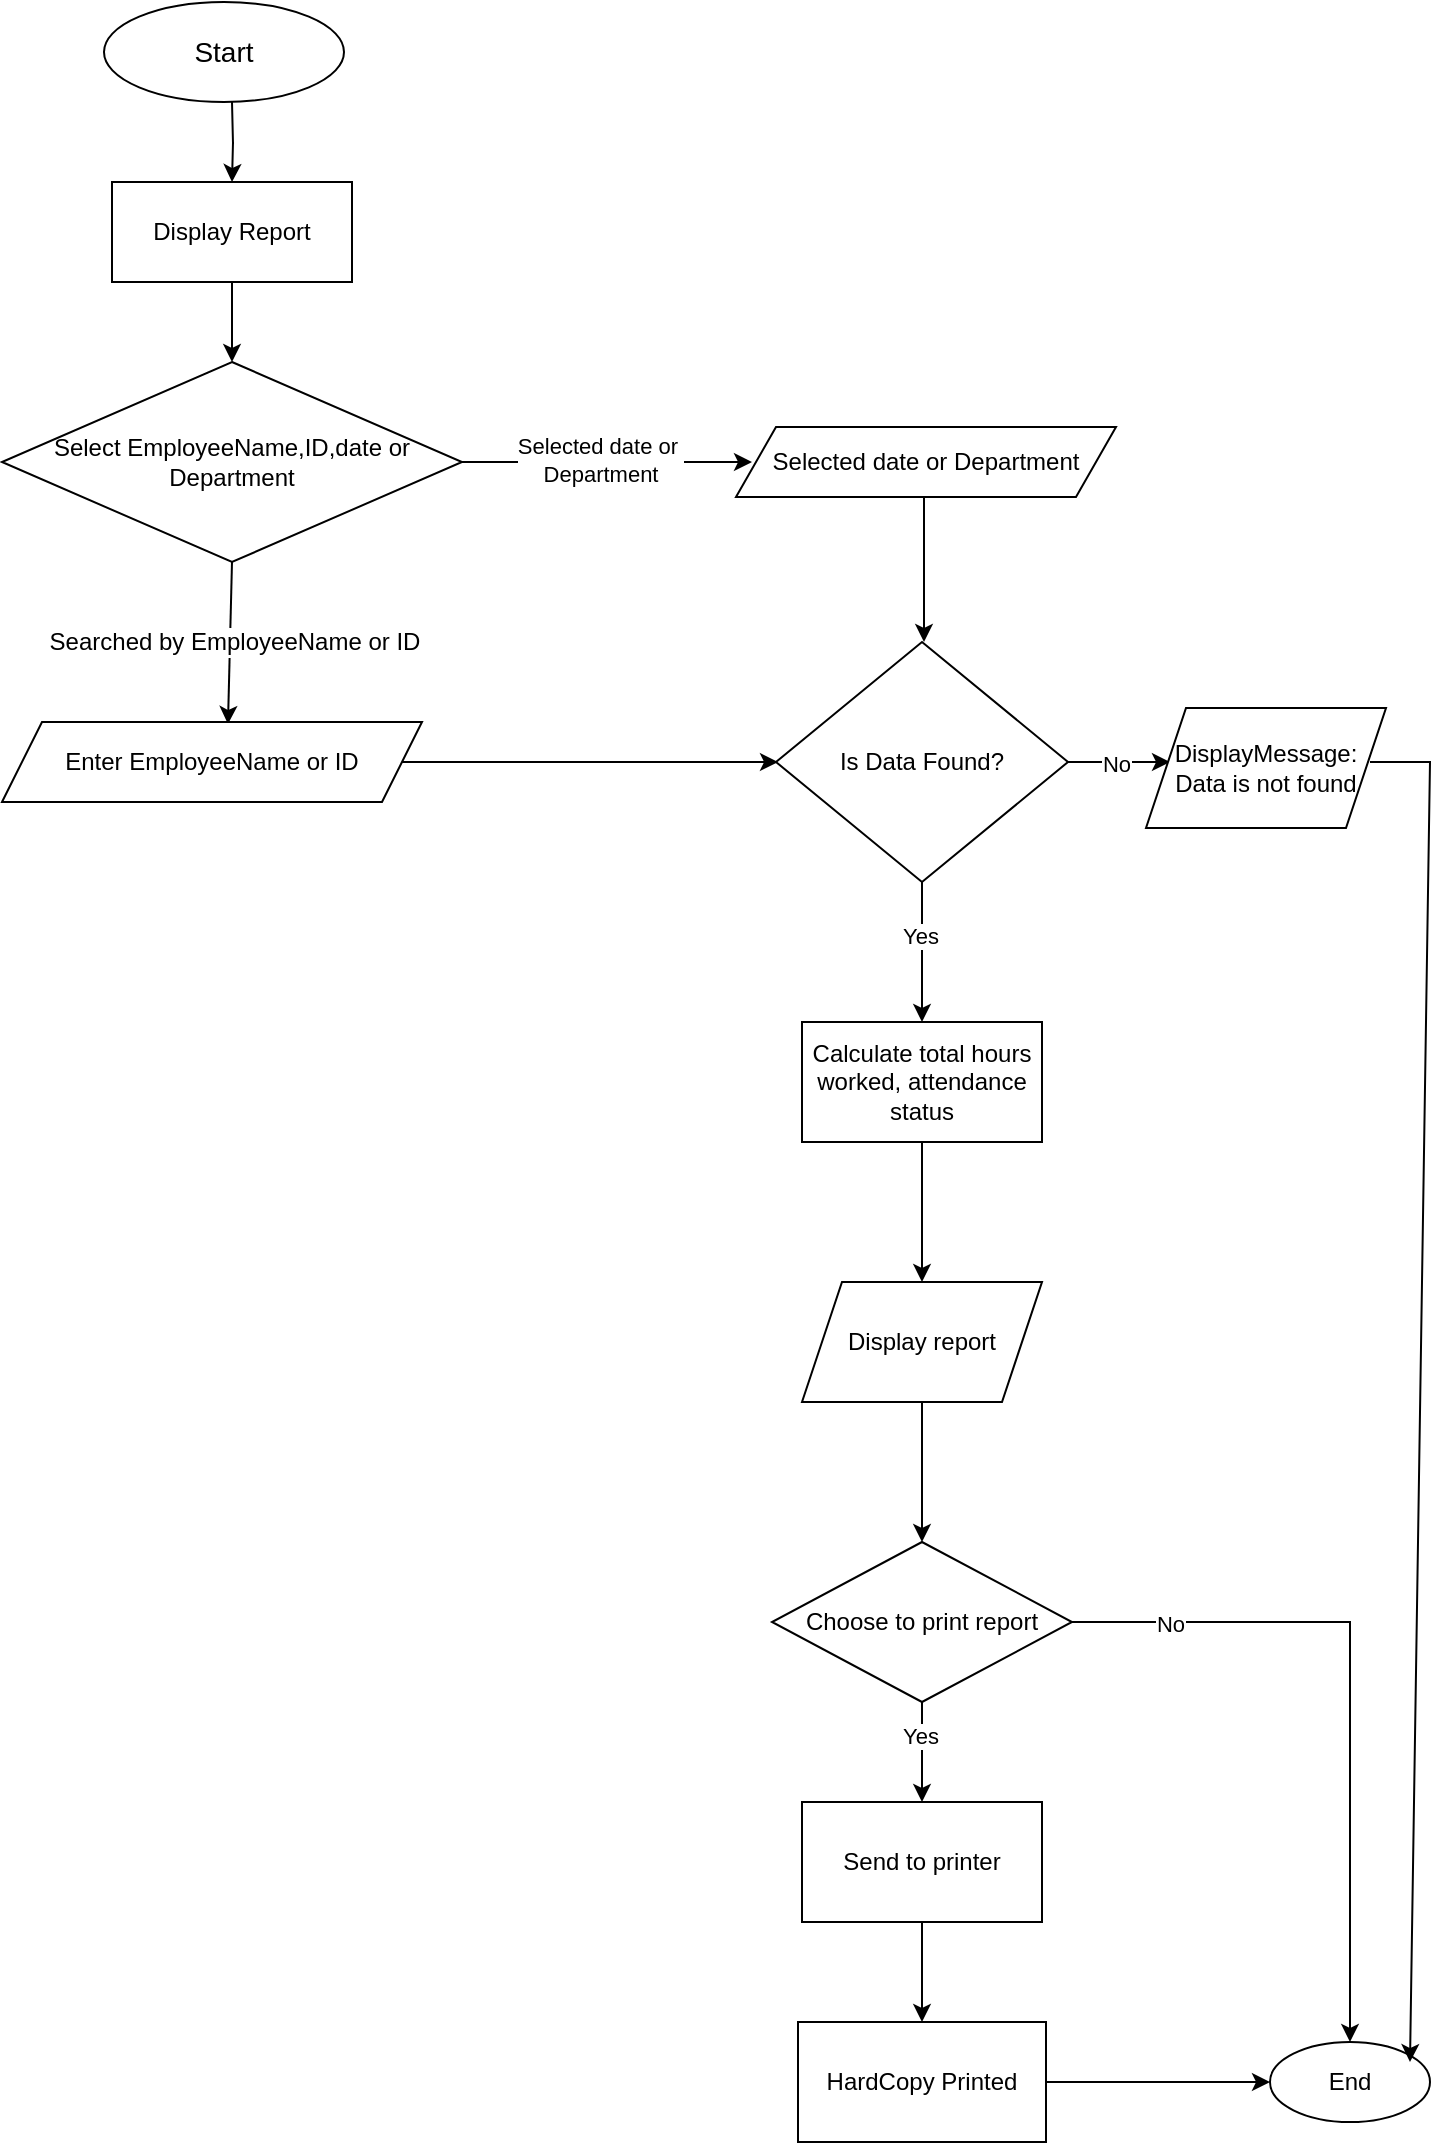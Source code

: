 <mxfile version="26.2.15">
  <diagram name="Page-1" id="mS_BXicv8AF76-dV0u5H">
    <mxGraphModel dx="856" dy="555" grid="1" gridSize="10" guides="1" tooltips="1" connect="1" arrows="1" fold="1" page="1" pageScale="1" pageWidth="850" pageHeight="1100" math="0" shadow="0">
      <root>
        <mxCell id="0" />
        <mxCell id="1" parent="0" />
        <mxCell id="g7pvbav3bgI4WZNxd7Y0-2" style="edgeStyle=orthogonalEdgeStyle;rounded=0;orthogonalLoop=1;jettySize=auto;html=1;" edge="1" parent="1">
          <mxGeometry relative="1" as="geometry">
            <mxPoint x="241" y="100" as="targetPoint" />
            <mxPoint x="241" y="60" as="sourcePoint" />
          </mxGeometry>
        </mxCell>
        <mxCell id="g7pvbav3bgI4WZNxd7Y0-1" value="Start" style="ellipse;whiteSpace=wrap;html=1;fontSize=14;" vertex="1" parent="1">
          <mxGeometry x="177" y="10" width="120" height="50" as="geometry" />
        </mxCell>
        <mxCell id="g7pvbav3bgI4WZNxd7Y0-5" style="edgeStyle=orthogonalEdgeStyle;rounded=0;orthogonalLoop=1;jettySize=auto;html=1;entryX=0.5;entryY=0;entryDx=0;entryDy=0;" edge="1" parent="1" source="g7pvbav3bgI4WZNxd7Y0-3" target="g7pvbav3bgI4WZNxd7Y0-4">
          <mxGeometry relative="1" as="geometry" />
        </mxCell>
        <mxCell id="g7pvbav3bgI4WZNxd7Y0-3" value="Display Report" style="rounded=0;whiteSpace=wrap;html=1;" vertex="1" parent="1">
          <mxGeometry x="181" y="100" width="120" height="50" as="geometry" />
        </mxCell>
        <mxCell id="g7pvbav3bgI4WZNxd7Y0-8" style="edgeStyle=orthogonalEdgeStyle;rounded=0;orthogonalLoop=1;jettySize=auto;html=1;" edge="1" parent="1" source="g7pvbav3bgI4WZNxd7Y0-4">
          <mxGeometry relative="1" as="geometry">
            <mxPoint x="501" y="240" as="targetPoint" />
          </mxGeometry>
        </mxCell>
        <mxCell id="g7pvbav3bgI4WZNxd7Y0-14" value="Selected date or&amp;nbsp;&lt;div&gt;Department&lt;/div&gt;" style="edgeLabel;html=1;align=center;verticalAlign=middle;resizable=0;points=[];" vertex="1" connectable="0" parent="g7pvbav3bgI4WZNxd7Y0-8">
          <mxGeometry x="-0.06" y="1" relative="1" as="geometry">
            <mxPoint as="offset" />
          </mxGeometry>
        </mxCell>
        <mxCell id="g7pvbav3bgI4WZNxd7Y0-4" value="Select EmployeeName,ID,date or Department" style="rhombus;whiteSpace=wrap;html=1;" vertex="1" parent="1">
          <mxGeometry x="126" y="190" width="230" height="100" as="geometry" />
        </mxCell>
        <mxCell id="g7pvbav3bgI4WZNxd7Y0-6" value="" style="endArrow=classic;html=1;rounded=0;entryX=0.538;entryY=0.025;entryDx=0;entryDy=0;entryPerimeter=0;" edge="1" parent="1" target="g7pvbav3bgI4WZNxd7Y0-7">
          <mxGeometry width="50" height="50" relative="1" as="geometry">
            <mxPoint x="241" y="290" as="sourcePoint" />
            <mxPoint x="241" y="340" as="targetPoint" />
          </mxGeometry>
        </mxCell>
        <mxCell id="g7pvbav3bgI4WZNxd7Y0-13" value="&lt;span style=&quot;font-size: 12px;&quot;&gt;Searched by EmployeeName or ID&lt;/span&gt;" style="edgeLabel;html=1;align=center;verticalAlign=middle;resizable=0;points=[];" vertex="1" connectable="0" parent="g7pvbav3bgI4WZNxd7Y0-6">
          <mxGeometry x="-0.014" y="2" relative="1" as="geometry">
            <mxPoint as="offset" />
          </mxGeometry>
        </mxCell>
        <mxCell id="g7pvbav3bgI4WZNxd7Y0-17" style="edgeStyle=orthogonalEdgeStyle;rounded=0;orthogonalLoop=1;jettySize=auto;html=1;" edge="1" parent="1" source="g7pvbav3bgI4WZNxd7Y0-7">
          <mxGeometry relative="1" as="geometry">
            <mxPoint x="514" y="390" as="targetPoint" />
          </mxGeometry>
        </mxCell>
        <mxCell id="g7pvbav3bgI4WZNxd7Y0-7" value="Enter EmployeeName or ID" style="shape=parallelogram;perimeter=parallelogramPerimeter;whiteSpace=wrap;html=1;fixedSize=1;" vertex="1" parent="1">
          <mxGeometry x="126" y="370" width="210" height="40" as="geometry" />
        </mxCell>
        <mxCell id="g7pvbav3bgI4WZNxd7Y0-18" style="edgeStyle=orthogonalEdgeStyle;rounded=0;orthogonalLoop=1;jettySize=auto;html=1;entryX=0.5;entryY=0;entryDx=0;entryDy=0;" edge="1" parent="1">
          <mxGeometry relative="1" as="geometry">
            <mxPoint x="587" y="257.5" as="sourcePoint" />
            <mxPoint x="587" y="330" as="targetPoint" />
          </mxGeometry>
        </mxCell>
        <mxCell id="g7pvbav3bgI4WZNxd7Y0-15" value="Selected date or Department" style="shape=parallelogram;perimeter=parallelogramPerimeter;whiteSpace=wrap;html=1;fixedSize=1;" vertex="1" parent="1">
          <mxGeometry x="493" y="222.5" width="190" height="35" as="geometry" />
        </mxCell>
        <mxCell id="g7pvbav3bgI4WZNxd7Y0-20" style="edgeStyle=orthogonalEdgeStyle;rounded=0;orthogonalLoop=1;jettySize=auto;html=1;entryX=0.5;entryY=0;entryDx=0;entryDy=0;" edge="1" parent="1" source="g7pvbav3bgI4WZNxd7Y0-16" target="g7pvbav3bgI4WZNxd7Y0-19">
          <mxGeometry relative="1" as="geometry" />
        </mxCell>
        <mxCell id="g7pvbav3bgI4WZNxd7Y0-21" value="Yes" style="edgeLabel;html=1;align=center;verticalAlign=middle;resizable=0;points=[];" vertex="1" connectable="0" parent="g7pvbav3bgI4WZNxd7Y0-20">
          <mxGeometry x="-0.229" y="-1" relative="1" as="geometry">
            <mxPoint as="offset" />
          </mxGeometry>
        </mxCell>
        <mxCell id="g7pvbav3bgI4WZNxd7Y0-22" style="edgeStyle=orthogonalEdgeStyle;rounded=0;orthogonalLoop=1;jettySize=auto;html=1;" edge="1" parent="1" source="g7pvbav3bgI4WZNxd7Y0-16">
          <mxGeometry relative="1" as="geometry">
            <mxPoint x="710" y="390" as="targetPoint" />
          </mxGeometry>
        </mxCell>
        <mxCell id="g7pvbav3bgI4WZNxd7Y0-24" value="No" style="edgeLabel;html=1;align=center;verticalAlign=middle;resizable=0;points=[];" vertex="1" connectable="0" parent="g7pvbav3bgI4WZNxd7Y0-22">
          <mxGeometry x="-0.068" y="-1" relative="1" as="geometry">
            <mxPoint as="offset" />
          </mxGeometry>
        </mxCell>
        <mxCell id="g7pvbav3bgI4WZNxd7Y0-16" value="Is Data Found?" style="rhombus;whiteSpace=wrap;html=1;" vertex="1" parent="1">
          <mxGeometry x="513" y="330" width="146" height="120" as="geometry" />
        </mxCell>
        <mxCell id="g7pvbav3bgI4WZNxd7Y0-27" style="edgeStyle=orthogonalEdgeStyle;rounded=0;orthogonalLoop=1;jettySize=auto;html=1;" edge="1" parent="1" source="g7pvbav3bgI4WZNxd7Y0-19" target="g7pvbav3bgI4WZNxd7Y0-26">
          <mxGeometry relative="1" as="geometry" />
        </mxCell>
        <mxCell id="g7pvbav3bgI4WZNxd7Y0-19" value="Calculate total hours worked, attendance status" style="rounded=0;whiteSpace=wrap;html=1;" vertex="1" parent="1">
          <mxGeometry x="526" y="520" width="120" height="60" as="geometry" />
        </mxCell>
        <mxCell id="g7pvbav3bgI4WZNxd7Y0-25" value="DisplayMessage:&lt;div&gt;Data is not found&lt;/div&gt;" style="shape=parallelogram;perimeter=parallelogramPerimeter;whiteSpace=wrap;html=1;fixedSize=1;" vertex="1" parent="1">
          <mxGeometry x="698" y="363" width="120" height="60" as="geometry" />
        </mxCell>
        <mxCell id="g7pvbav3bgI4WZNxd7Y0-29" style="edgeStyle=orthogonalEdgeStyle;rounded=0;orthogonalLoop=1;jettySize=auto;html=1;entryX=0.5;entryY=0;entryDx=0;entryDy=0;" edge="1" parent="1" source="g7pvbav3bgI4WZNxd7Y0-26" target="g7pvbav3bgI4WZNxd7Y0-28">
          <mxGeometry relative="1" as="geometry" />
        </mxCell>
        <mxCell id="g7pvbav3bgI4WZNxd7Y0-26" value="Display report" style="shape=parallelogram;perimeter=parallelogramPerimeter;whiteSpace=wrap;html=1;fixedSize=1;" vertex="1" parent="1">
          <mxGeometry x="526" y="650" width="120" height="60" as="geometry" />
        </mxCell>
        <mxCell id="g7pvbav3bgI4WZNxd7Y0-31" style="edgeStyle=orthogonalEdgeStyle;rounded=0;orthogonalLoop=1;jettySize=auto;html=1;entryX=0.5;entryY=0;entryDx=0;entryDy=0;" edge="1" parent="1" source="g7pvbav3bgI4WZNxd7Y0-28" target="g7pvbav3bgI4WZNxd7Y0-30">
          <mxGeometry relative="1" as="geometry" />
        </mxCell>
        <mxCell id="g7pvbav3bgI4WZNxd7Y0-32" value="Yes" style="edgeLabel;html=1;align=center;verticalAlign=middle;resizable=0;points=[];" vertex="1" connectable="0" parent="g7pvbav3bgI4WZNxd7Y0-31">
          <mxGeometry x="-0.32" y="-1" relative="1" as="geometry">
            <mxPoint as="offset" />
          </mxGeometry>
        </mxCell>
        <mxCell id="g7pvbav3bgI4WZNxd7Y0-28" value="Choose to print report" style="rhombus;whiteSpace=wrap;html=1;" vertex="1" parent="1">
          <mxGeometry x="511" y="780" width="150" height="80" as="geometry" />
        </mxCell>
        <mxCell id="g7pvbav3bgI4WZNxd7Y0-34" style="edgeStyle=orthogonalEdgeStyle;rounded=0;orthogonalLoop=1;jettySize=auto;html=1;" edge="1" parent="1" source="g7pvbav3bgI4WZNxd7Y0-30" target="g7pvbav3bgI4WZNxd7Y0-33">
          <mxGeometry relative="1" as="geometry" />
        </mxCell>
        <mxCell id="g7pvbav3bgI4WZNxd7Y0-30" value="Send to printer" style="rounded=0;whiteSpace=wrap;html=1;" vertex="1" parent="1">
          <mxGeometry x="526" y="910" width="120" height="60" as="geometry" />
        </mxCell>
        <mxCell id="g7pvbav3bgI4WZNxd7Y0-36" style="edgeStyle=orthogonalEdgeStyle;rounded=0;orthogonalLoop=1;jettySize=auto;html=1;entryX=0;entryY=0.5;entryDx=0;entryDy=0;" edge="1" parent="1" source="g7pvbav3bgI4WZNxd7Y0-33" target="g7pvbav3bgI4WZNxd7Y0-35">
          <mxGeometry relative="1" as="geometry">
            <mxPoint x="700" y="1050" as="targetPoint" />
          </mxGeometry>
        </mxCell>
        <mxCell id="g7pvbav3bgI4WZNxd7Y0-33" value="HardCopy Printed" style="rounded=0;whiteSpace=wrap;html=1;" vertex="1" parent="1">
          <mxGeometry x="524" y="1020" width="124" height="60" as="geometry" />
        </mxCell>
        <mxCell id="g7pvbav3bgI4WZNxd7Y0-35" value="End" style="ellipse;whiteSpace=wrap;html=1;" vertex="1" parent="1">
          <mxGeometry x="760" y="1030" width="80" height="40" as="geometry" />
        </mxCell>
        <mxCell id="g7pvbav3bgI4WZNxd7Y0-38" value="" style="endArrow=classic;html=1;rounded=0;entryX=0.5;entryY=0;entryDx=0;entryDy=0;" edge="1" parent="1" target="g7pvbav3bgI4WZNxd7Y0-35">
          <mxGeometry width="50" height="50" relative="1" as="geometry">
            <mxPoint x="661" y="820" as="sourcePoint" />
            <mxPoint x="770" y="820" as="targetPoint" />
            <Array as="points">
              <mxPoint x="800" y="820" />
            </Array>
          </mxGeometry>
        </mxCell>
        <mxCell id="g7pvbav3bgI4WZNxd7Y0-40" value="No" style="edgeLabel;html=1;align=center;verticalAlign=middle;resizable=0;points=[];" vertex="1" connectable="0" parent="g7pvbav3bgI4WZNxd7Y0-38">
          <mxGeometry x="-0.723" y="-1" relative="1" as="geometry">
            <mxPoint as="offset" />
          </mxGeometry>
        </mxCell>
        <mxCell id="g7pvbav3bgI4WZNxd7Y0-41" value="" style="endArrow=classic;html=1;rounded=0;" edge="1" parent="1">
          <mxGeometry width="50" height="50" relative="1" as="geometry">
            <mxPoint x="810" y="390" as="sourcePoint" />
            <mxPoint x="830" y="1040" as="targetPoint" />
            <Array as="points">
              <mxPoint x="840" y="390" />
            </Array>
          </mxGeometry>
        </mxCell>
      </root>
    </mxGraphModel>
  </diagram>
</mxfile>
